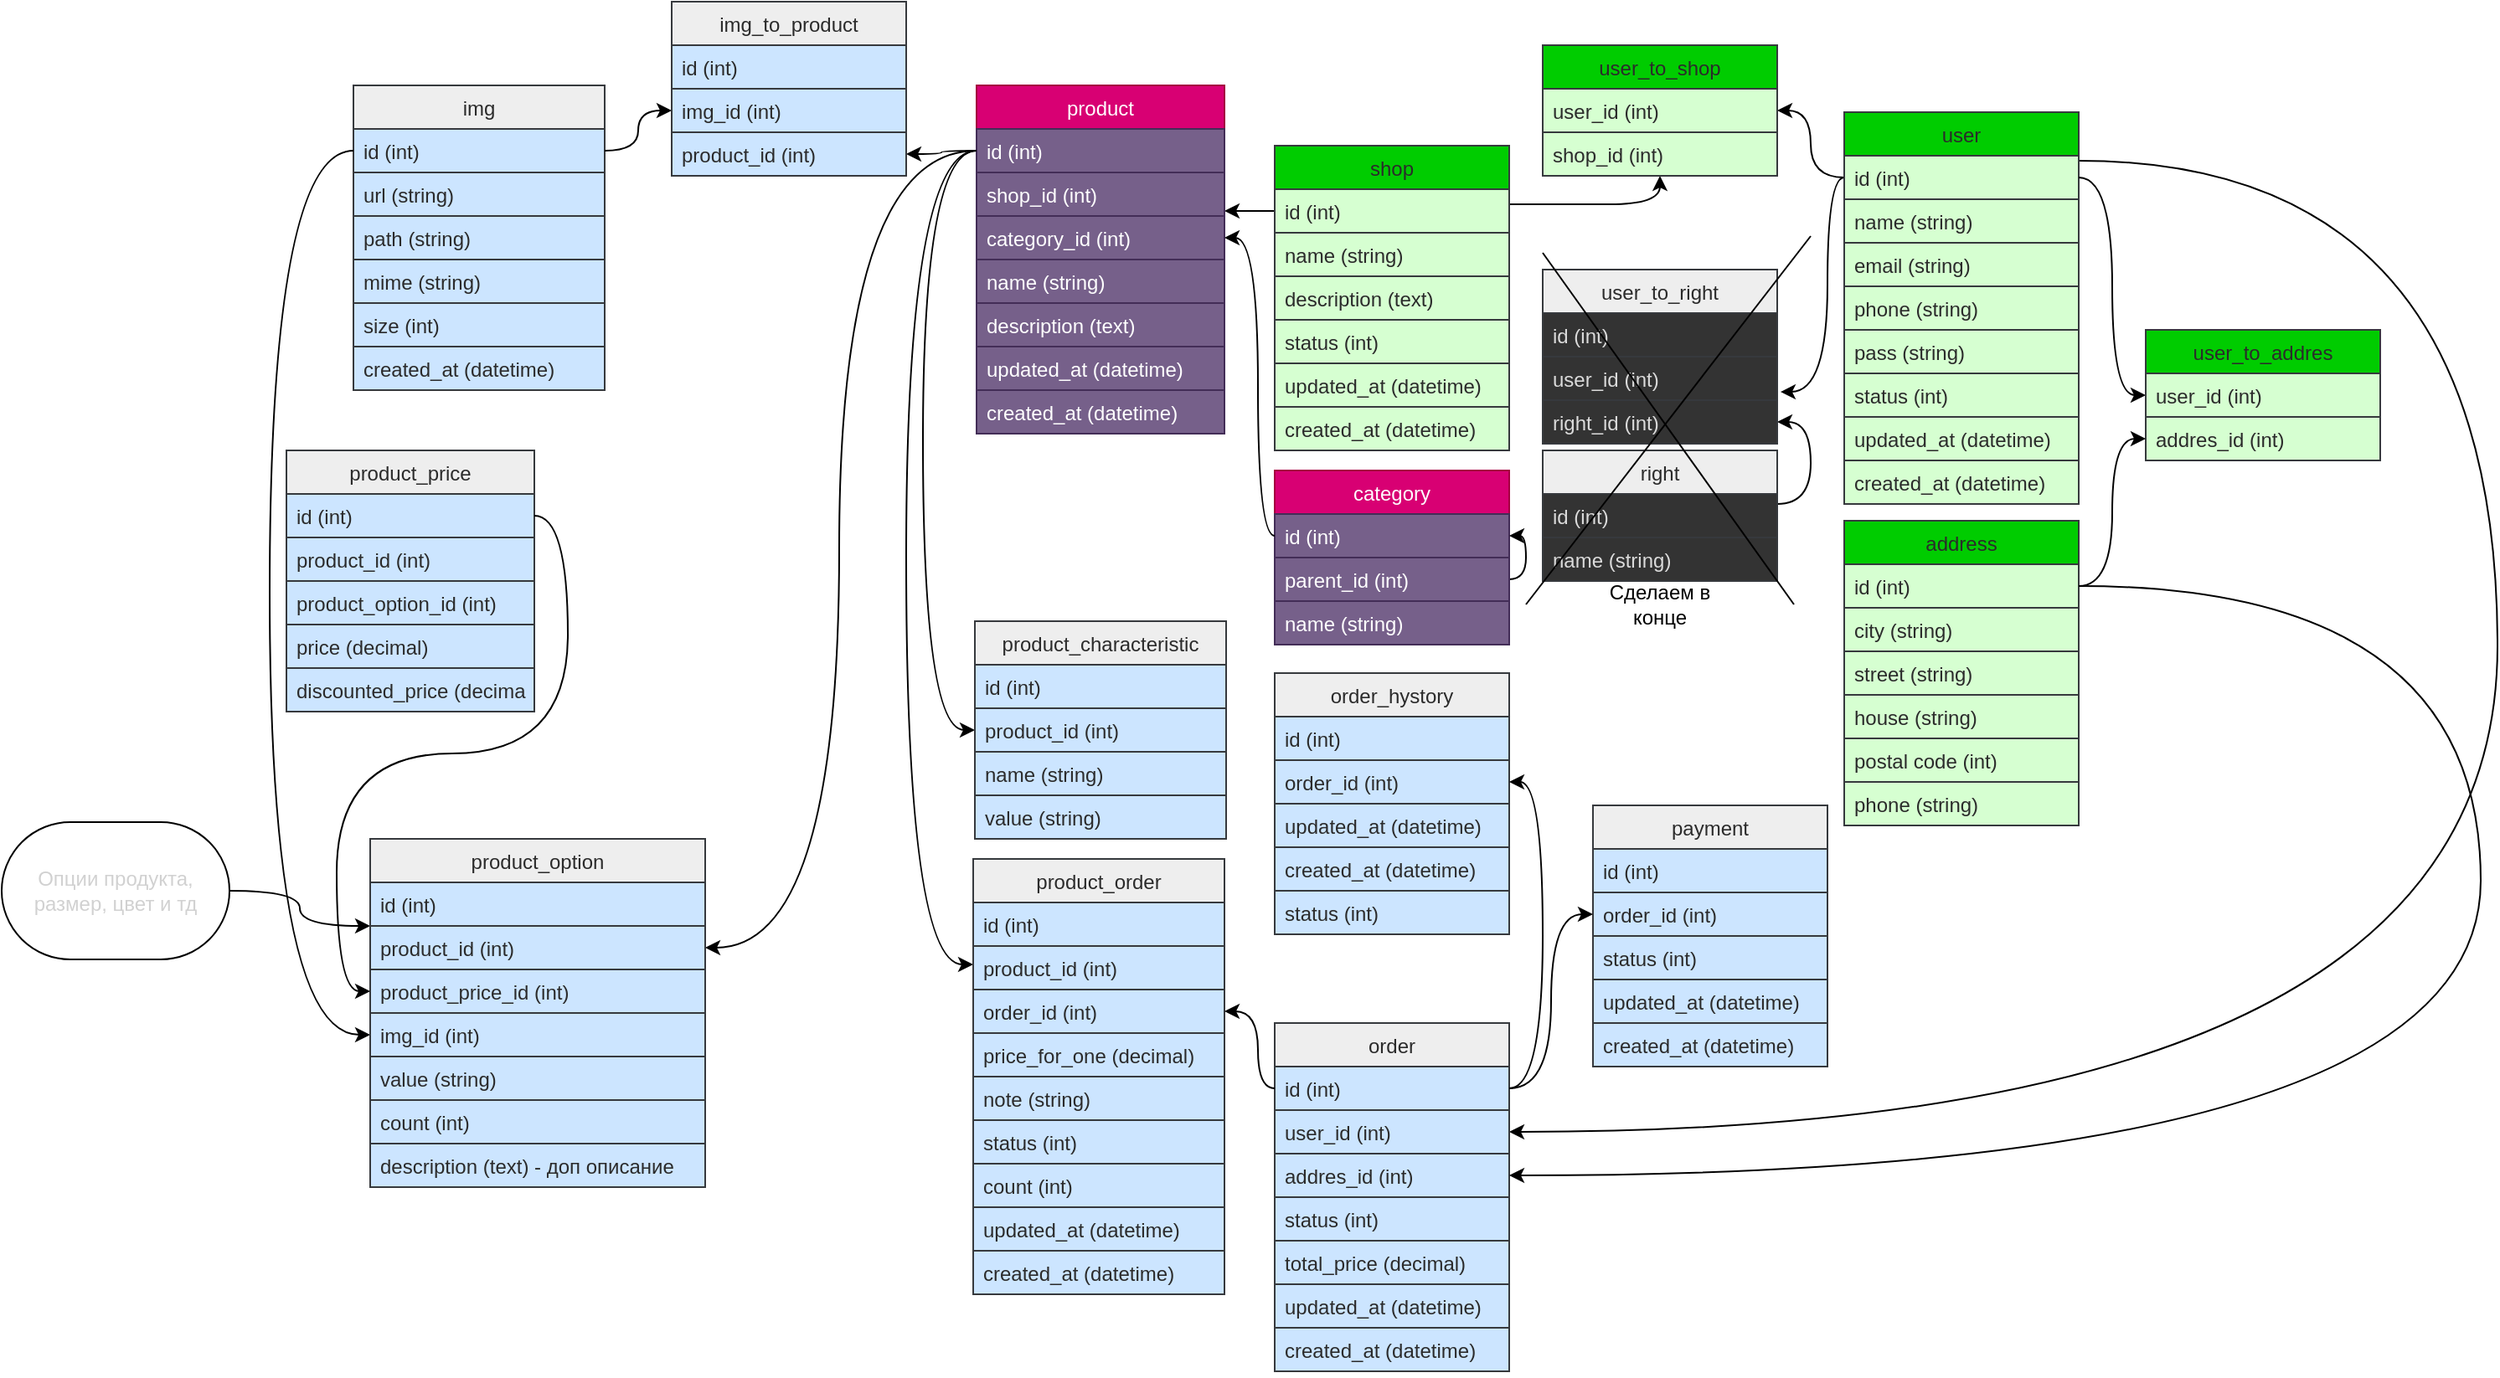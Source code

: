<mxfile version="13.7.9" type="embed"><diagram id="L99GFlT6K3SowBf8tOCK" name="Page-1"><mxGraphModel dx="2041" dy="696" grid="1" gridSize="10" guides="1" tooltips="1" connect="1" arrows="1" fold="1" page="1" pageScale="1" pageWidth="1100" pageHeight="850" math="0" shadow="0"><root><mxCell id="0"/><mxCell id="1" parent="0"/><mxCell id="VBkov93yWaIdt4Ub14gF-1" style="edgeStyle=orthogonalEdgeStyle;orthogonalLoop=1;jettySize=auto;html=1;curved=1;fontColor=#2B2B2B;" parent="1" source="VBkov93yWaIdt4Ub14gF-20" target="VBkov93yWaIdt4Ub14gF-11" edge="1"><mxGeometry relative="1" as="geometry"><Array as="points"><mxPoint x="360" y="125"/><mxPoint x="360" y="125"/></Array></mxGeometry></mxCell><mxCell id="VBkov93yWaIdt4Ub14gF-2" style="edgeStyle=orthogonalEdgeStyle;orthogonalLoop=1;jettySize=auto;html=1;entryX=0;entryY=0.5;entryDx=0;entryDy=0;curved=1;fontColor=#2B2B2B;" parent="1" source="VBkov93yWaIdt4Ub14gF-10" target="VBkov93yWaIdt4Ub14gF-101" edge="1"><mxGeometry relative="1" as="geometry"><Array as="points"><mxPoint x="120" y="99"/><mxPoint x="120" y="445"/></Array></mxGeometry></mxCell><mxCell id="VBkov93yWaIdt4Ub14gF-3" style="edgeStyle=orthogonalEdgeStyle;orthogonalLoop=1;jettySize=auto;html=1;entryX=1;entryY=0.5;entryDx=0;entryDy=0;curved=1;fontColor=#2B2B2B;" parent="1" source="VBkov93yWaIdt4Ub14gF-66" target="VBkov93yWaIdt4Ub14gF-64" edge="1"><mxGeometry relative="1" as="geometry"><Array as="points"><mxPoint x="650" y="310"/><mxPoint x="650" y="261"/></Array></mxGeometry></mxCell><mxCell id="VBkov93yWaIdt4Ub14gF-4" style="edgeStyle=orthogonalEdgeStyle;orthogonalLoop=1;jettySize=auto;html=1;curved=1;fontColor=#2B2B2B;" parent="1" source="VBkov93yWaIdt4Ub14gF-10" target="VBkov93yWaIdt4Ub14gF-41" edge="1"><mxGeometry relative="1" as="geometry"><Array as="points"><mxPoint x="110" y="99"/><mxPoint x="110" y="585"/></Array></mxGeometry></mxCell><mxCell id="VBkov93yWaIdt4Ub14gF-5" style="edgeStyle=orthogonalEdgeStyle;orthogonalLoop=1;jettySize=auto;html=1;curved=1;fontColor=#2B2B2B;" parent="1" source="VBkov93yWaIdt4Ub14gF-20" target="VBkov93yWaIdt4Ub14gF-29" edge="1"><mxGeometry relative="1" as="geometry"><Array as="points"><mxPoint x="500" y="131"/><mxPoint x="500" y="131"/></Array></mxGeometry></mxCell><mxCell id="VBkov93yWaIdt4Ub14gF-6" style="edgeStyle=orthogonalEdgeStyle;orthogonalLoop=1;jettySize=auto;html=1;entryX=1;entryY=0.5;entryDx=0;entryDy=0;curved=1;fontColor=#2B2B2B;" parent="1" source="VBkov93yWaIdt4Ub14gF-31" target="VBkov93yWaIdt4Ub14gF-28" edge="1"><mxGeometry relative="1" as="geometry"/></mxCell><mxCell id="VBkov93yWaIdt4Ub14gF-7" style="edgeStyle=orthogonalEdgeStyle;curved=1;rounded=0;orthogonalLoop=1;jettySize=auto;html=1;entryX=1;entryY=0.5;entryDx=0;entryDy=0;fontColor=#2B2B2B;" parent="1" source="VBkov93yWaIdt4Ub14gF-31" target="VBkov93yWaIdt4Ub14gF-70" edge="1"><mxGeometry relative="1" as="geometry"><Array as="points"><mxPoint x="1060" y="105"/><mxPoint x="1060" y="685"/></Array></mxGeometry></mxCell><mxCell id="VBkov93yWaIdt4Ub14gF-8" style="edgeStyle=orthogonalEdgeStyle;curved=1;rounded=0;orthogonalLoop=1;jettySize=auto;html=1;entryX=1.014;entryY=0.808;entryDx=0;entryDy=0;entryPerimeter=0;fontColor=#2B2B2B;" parent="1" source="VBkov93yWaIdt4Ub14gF-31" target="VBkov93yWaIdt4Ub14gF-63" edge="1"><mxGeometry relative="1" as="geometry"><Array as="points"><mxPoint x="660" y="115"/><mxPoint x="660" y="243"/></Array></mxGeometry></mxCell><mxCell id="VBkov93yWaIdt4Ub14gF-9" value="product" style="swimlane;fontStyle=0;childLayout=stackLayout;horizontal=1;startSize=26;fillColor=#d80073;horizontalStack=0;resizeParent=1;resizeParentMax=0;resizeLast=0;collapsible=1;marginBottom=0;strokeColor=#A50040;fontColor=#ffffff;" parent="1" vertex="1"><mxGeometry x="152" y="60" width="148" height="208" as="geometry"><mxRectangle x="170" y="40" width="70" height="26" as="alternateBounds"/></mxGeometry></mxCell><mxCell id="VBkov93yWaIdt4Ub14gF-10" value="id (int)" style="text;strokeColor=#432D57;fillColor=#76608a;align=left;verticalAlign=top;spacingLeft=4;spacingRight=4;overflow=hidden;rotatable=0;points=[[0,0.5],[1,0.5]];portConstraint=eastwest;fontColor=#ffffff;" parent="VBkov93yWaIdt4Ub14gF-9" vertex="1"><mxGeometry y="26" width="148" height="26" as="geometry"/></mxCell><mxCell id="VBkov93yWaIdt4Ub14gF-11" value="shop_id (int)&#10; " style="text;strokeColor=#432D57;fillColor=#76608a;align=left;verticalAlign=top;spacingLeft=4;spacingRight=4;overflow=hidden;rotatable=0;points=[[0,0.5],[1,0.5]];portConstraint=eastwest;fontColor=#ffffff;" parent="VBkov93yWaIdt4Ub14gF-9" vertex="1"><mxGeometry y="52" width="148" height="26" as="geometry"/></mxCell><mxCell id="VBkov93yWaIdt4Ub14gF-12" value="category_id (int)" style="text;strokeColor=#432D57;fillColor=#76608a;align=left;verticalAlign=top;spacingLeft=4;spacingRight=4;overflow=hidden;rotatable=0;points=[[0,0.5],[1,0.5]];portConstraint=eastwest;fontColor=#ffffff;" parent="VBkov93yWaIdt4Ub14gF-9" vertex="1"><mxGeometry y="78" width="148" height="26" as="geometry"/></mxCell><mxCell id="VBkov93yWaIdt4Ub14gF-13" value="name (string)" style="text;strokeColor=#432D57;fillColor=#76608a;align=left;verticalAlign=top;spacingLeft=4;spacingRight=4;overflow=hidden;rotatable=0;points=[[0,0.5],[1,0.5]];portConstraint=eastwest;fontColor=#ffffff;" parent="VBkov93yWaIdt4Ub14gF-9" vertex="1"><mxGeometry y="104" width="148" height="26" as="geometry"/></mxCell><mxCell id="VBkov93yWaIdt4Ub14gF-14" value="description (text)" style="text;strokeColor=#432D57;fillColor=#76608a;align=left;verticalAlign=top;spacingLeft=4;spacingRight=4;overflow=hidden;rotatable=0;points=[[0,0.5],[1,0.5]];portConstraint=eastwest;fontColor=#ffffff;" parent="VBkov93yWaIdt4Ub14gF-9" vertex="1"><mxGeometry y="130" width="148" height="26" as="geometry"/></mxCell><mxCell id="VBkov93yWaIdt4Ub14gF-17" value="updated_at (datetime)" style="text;strokeColor=#432D57;fillColor=#76608a;align=left;verticalAlign=top;spacingLeft=4;spacingRight=4;overflow=hidden;rotatable=0;points=[[0,0.5],[1,0.5]];portConstraint=eastwest;fontColor=#ffffff;" parent="VBkov93yWaIdt4Ub14gF-9" vertex="1"><mxGeometry y="156" width="148" height="26" as="geometry"/></mxCell><mxCell id="VBkov93yWaIdt4Ub14gF-18" value="created_at (datetime)" style="text;strokeColor=#432D57;fillColor=#76608a;align=left;verticalAlign=top;spacingLeft=4;spacingRight=4;overflow=hidden;rotatable=0;points=[[0,0.5],[1,0.5]];portConstraint=eastwest;fontColor=#ffffff;" parent="VBkov93yWaIdt4Ub14gF-9" vertex="1"><mxGeometry y="182" width="148" height="26" as="geometry"/></mxCell><mxCell id="VBkov93yWaIdt4Ub14gF-19" value="shop" style="swimlane;fontStyle=0;childLayout=stackLayout;horizontal=1;startSize=26;horizontalStack=0;resizeParent=1;resizeParentMax=0;resizeLast=0;collapsible=1;marginBottom=0;strokeColor=#36393d;fillColor=#00CC00;fontColor=#2B2B2B;" parent="1" vertex="1"><mxGeometry x="330" y="96" width="140" height="182" as="geometry"><mxRectangle x="410" y="40" width="60" height="26" as="alternateBounds"/></mxGeometry></mxCell><mxCell id="VBkov93yWaIdt4Ub14gF-20" value="id (int)" style="text;strokeColor=#36393d;align=left;verticalAlign=top;spacingLeft=4;spacingRight=4;overflow=hidden;rotatable=0;points=[[0,0.5],[1,0.5]];portConstraint=eastwest;fillColor=#D6FFD1;fontColor=#2B2B2B;" parent="VBkov93yWaIdt4Ub14gF-19" vertex="1"><mxGeometry y="26" width="140" height="26" as="geometry"/></mxCell><mxCell id="VBkov93yWaIdt4Ub14gF-21" value="name (string)" style="text;strokeColor=#36393d;align=left;verticalAlign=top;spacingLeft=4;spacingRight=4;overflow=hidden;rotatable=0;points=[[0,0.5],[1,0.5]];portConstraint=eastwest;fillColor=#D6FFD1;fontColor=#2B2B2B;" parent="VBkov93yWaIdt4Ub14gF-19" vertex="1"><mxGeometry y="52" width="140" height="26" as="geometry"/></mxCell><mxCell id="VBkov93yWaIdt4Ub14gF-22" value="description (text)" style="text;strokeColor=#36393d;align=left;verticalAlign=top;spacingLeft=4;spacingRight=4;overflow=hidden;rotatable=0;points=[[0,0.5],[1,0.5]];portConstraint=eastwest;fillColor=#D6FFD1;fontColor=#2B2B2B;" parent="VBkov93yWaIdt4Ub14gF-19" vertex="1"><mxGeometry y="78" width="140" height="26" as="geometry"/></mxCell><mxCell id="VBkov93yWaIdt4Ub14gF-23" value="status (int)" style="text;strokeColor=#36393d;align=left;verticalAlign=top;spacingLeft=4;spacingRight=4;overflow=hidden;rotatable=0;points=[[0,0.5],[1,0.5]];portConstraint=eastwest;fillColor=#D6FFD1;fontColor=#2B2B2B;" parent="VBkov93yWaIdt4Ub14gF-19" vertex="1"><mxGeometry y="104" width="140" height="26" as="geometry"/></mxCell><mxCell id="VBkov93yWaIdt4Ub14gF-24" value="updated_at (datetime)" style="text;strokeColor=#36393d;align=left;verticalAlign=top;spacingLeft=4;spacingRight=4;overflow=hidden;rotatable=0;points=[[0,0.5],[1,0.5]];portConstraint=eastwest;fillColor=#D6FFD1;fontColor=#2B2B2B;" parent="VBkov93yWaIdt4Ub14gF-19" vertex="1"><mxGeometry y="130" width="140" height="26" as="geometry"/></mxCell><mxCell id="VBkov93yWaIdt4Ub14gF-25" value="created_at (datetime)" style="text;strokeColor=#36393d;align=left;verticalAlign=top;spacingLeft=4;spacingRight=4;overflow=hidden;rotatable=0;points=[[0,0.5],[1,0.5]];portConstraint=eastwest;fillColor=#D6FFD1;fontColor=#2B2B2B;" parent="VBkov93yWaIdt4Ub14gF-19" vertex="1"><mxGeometry y="156" width="140" height="26" as="geometry"/></mxCell><mxCell id="VBkov93yWaIdt4Ub14gF-30" value="user" style="swimlane;fontStyle=0;childLayout=stackLayout;horizontal=1;startSize=26;horizontalStack=0;resizeParent=1;resizeParentMax=0;resizeLast=0;collapsible=1;marginBottom=0;strokeColor=#36393d;fillColor=#00CC00;fontColor=#2B2B2B;" parent="1" vertex="1"><mxGeometry x="670" y="76" width="140" height="234" as="geometry"><mxRectangle x="830" y="40" width="60" height="26" as="alternateBounds"/></mxGeometry></mxCell><mxCell id="VBkov93yWaIdt4Ub14gF-31" value="id (int)" style="text;strokeColor=#36393d;align=left;verticalAlign=top;spacingLeft=4;spacingRight=4;overflow=hidden;rotatable=0;points=[[0,0.5],[1,0.5]];portConstraint=eastwest;fillColor=#D6FFD1;fontColor=#2B2B2B;" parent="VBkov93yWaIdt4Ub14gF-30" vertex="1"><mxGeometry y="26" width="140" height="26" as="geometry"/></mxCell><mxCell id="VBkov93yWaIdt4Ub14gF-32" value="name (string)" style="text;strokeColor=#36393d;align=left;verticalAlign=top;spacingLeft=4;spacingRight=4;overflow=hidden;rotatable=0;points=[[0,0.5],[1,0.5]];portConstraint=eastwest;fillColor=#D6FFD1;fontColor=#2B2B2B;" parent="VBkov93yWaIdt4Ub14gF-30" vertex="1"><mxGeometry y="52" width="140" height="26" as="geometry"/></mxCell><mxCell id="VBkov93yWaIdt4Ub14gF-33" value="email (string)" style="text;strokeColor=#36393d;align=left;verticalAlign=top;spacingLeft=4;spacingRight=4;overflow=hidden;rotatable=0;points=[[0,0.5],[1,0.5]];portConstraint=eastwest;fillColor=#D6FFD1;fontColor=#2B2B2B;" parent="VBkov93yWaIdt4Ub14gF-30" vertex="1"><mxGeometry y="78" width="140" height="26" as="geometry"/></mxCell><mxCell id="VBkov93yWaIdt4Ub14gF-34" value="phone (string)" style="text;strokeColor=#36393d;align=left;verticalAlign=top;spacingLeft=4;spacingRight=4;overflow=hidden;rotatable=0;points=[[0,0.5],[1,0.5]];portConstraint=eastwest;fillColor=#D6FFD1;fontColor=#2B2B2B;" parent="VBkov93yWaIdt4Ub14gF-30" vertex="1"><mxGeometry y="104" width="140" height="26" as="geometry"/></mxCell><mxCell id="VBkov93yWaIdt4Ub14gF-35" value="pass (string)" style="text;strokeColor=#36393d;align=left;verticalAlign=top;spacingLeft=4;spacingRight=4;overflow=hidden;rotatable=0;points=[[0,0.5],[1,0.5]];portConstraint=eastwest;fillColor=#D6FFD1;fontColor=#2B2B2B;" parent="VBkov93yWaIdt4Ub14gF-30" vertex="1"><mxGeometry y="130" width="140" height="26" as="geometry"/></mxCell><mxCell id="VBkov93yWaIdt4Ub14gF-36" value="status (int)" style="text;strokeColor=#36393d;align=left;verticalAlign=top;spacingLeft=4;spacingRight=4;overflow=hidden;rotatable=0;points=[[0,0.5],[1,0.5]];portConstraint=eastwest;fillColor=#D6FFD1;fontColor=#2B2B2B;" parent="VBkov93yWaIdt4Ub14gF-30" vertex="1"><mxGeometry y="156" width="140" height="26" as="geometry"/></mxCell><mxCell id="VBkov93yWaIdt4Ub14gF-37" value="updated_at (datetime)" style="text;strokeColor=#36393d;align=left;verticalAlign=top;spacingLeft=4;spacingRight=4;overflow=hidden;rotatable=0;points=[[0,0.5],[1,0.5]];portConstraint=eastwest;fillColor=#D6FFD1;fontColor=#2B2B2B;" parent="VBkov93yWaIdt4Ub14gF-30" vertex="1"><mxGeometry y="182" width="140" height="26" as="geometry"/></mxCell><mxCell id="VBkov93yWaIdt4Ub14gF-38" value="created_at (datetime)" style="text;strokeColor=#36393d;align=left;verticalAlign=top;spacingLeft=4;spacingRight=4;overflow=hidden;rotatable=0;points=[[0,0.5],[1,0.5]];portConstraint=eastwest;fillColor=#D6FFD1;fontColor=#2B2B2B;" parent="VBkov93yWaIdt4Ub14gF-30" vertex="1"><mxGeometry y="208" width="140" height="26" as="geometry"/></mxCell><mxCell id="VBkov93yWaIdt4Ub14gF-26" value="user_to_shop" style="swimlane;fontStyle=0;childLayout=stackLayout;horizontal=1;startSize=26;horizontalStack=0;resizeParent=1;resizeParentMax=0;resizeLast=0;collapsible=1;marginBottom=0;strokeColor=#36393d;fillColor=#00CC00;fontColor=#2B2B2B;" parent="1" vertex="1"><mxGeometry x="490" y="36" width="140" height="78" as="geometry"><mxRectangle x="630" y="40" width="120" height="26" as="alternateBounds"/></mxGeometry></mxCell><mxCell id="VBkov93yWaIdt4Ub14gF-28" value="user_id (int)" style="text;strokeColor=#36393d;align=left;verticalAlign=top;spacingLeft=4;spacingRight=4;overflow=hidden;rotatable=0;points=[[0,0.5],[1,0.5]];portConstraint=eastwest;fillColor=#D6FFD1;fontColor=#2B2B2B;" parent="VBkov93yWaIdt4Ub14gF-26" vertex="1"><mxGeometry y="26" width="140" height="26" as="geometry"/></mxCell><mxCell id="VBkov93yWaIdt4Ub14gF-29" value="shop_id (int)" style="text;strokeColor=#36393d;align=left;verticalAlign=top;spacingLeft=4;spacingRight=4;overflow=hidden;rotatable=0;points=[[0,0.5],[1,0.5]];portConstraint=eastwest;fillColor=#D6FFD1;fontColor=#2B2B2B;" parent="VBkov93yWaIdt4Ub14gF-26" vertex="1"><mxGeometry y="52" width="140" height="26" as="geometry"/></mxCell><mxCell id="VBkov93yWaIdt4Ub14gF-39" value="product_order" style="swimlane;fontStyle=0;childLayout=stackLayout;horizontal=1;startSize=26;fillColor=#eeeeee;horizontalStack=0;resizeParent=1;resizeParentMax=0;resizeLast=0;collapsible=1;marginBottom=0;strokeColor=#36393d;fontColor=#2B2B2B;" parent="1" vertex="1"><mxGeometry x="150" y="522" width="150" height="260" as="geometry"/></mxCell><mxCell id="VBkov93yWaIdt4Ub14gF-40" value="id (int)" style="text;strokeColor=#36393d;fillColor=#cce5ff;align=left;verticalAlign=top;spacingLeft=4;spacingRight=4;overflow=hidden;rotatable=0;points=[[0,0.5],[1,0.5]];portConstraint=eastwest;fontColor=#2B2B2B;" parent="VBkov93yWaIdt4Ub14gF-39" vertex="1"><mxGeometry y="26" width="150" height="26" as="geometry"/></mxCell><mxCell id="VBkov93yWaIdt4Ub14gF-41" value="product_id (int)&#10;&#10;&#10;" style="text;strokeColor=#36393d;fillColor=#cce5ff;align=left;verticalAlign=top;spacingLeft=4;spacingRight=4;overflow=hidden;rotatable=0;points=[[0,0.5],[1,0.5]];portConstraint=eastwest;fontColor=#2B2B2B;" parent="VBkov93yWaIdt4Ub14gF-39" vertex="1"><mxGeometry y="52" width="150" height="26" as="geometry"/></mxCell><mxCell id="VBkov93yWaIdt4Ub14gF-42" value="order_id (int)" style="text;strokeColor=#36393d;fillColor=#cce5ff;align=left;verticalAlign=top;spacingLeft=4;spacingRight=4;overflow=hidden;rotatable=0;points=[[0,0.5],[1,0.5]];portConstraint=eastwest;fontColor=#2B2B2B;" parent="VBkov93yWaIdt4Ub14gF-39" vertex="1"><mxGeometry y="78" width="150" height="26" as="geometry"/></mxCell><mxCell id="VBkov93yWaIdt4Ub14gF-43" value="price_for_one (decimal)" style="text;strokeColor=#36393d;fillColor=#cce5ff;align=left;verticalAlign=top;spacingLeft=4;spacingRight=4;overflow=hidden;rotatable=0;points=[[0,0.5],[1,0.5]];portConstraint=eastwest;fontColor=#2B2B2B;" parent="VBkov93yWaIdt4Ub14gF-39" vertex="1"><mxGeometry y="104" width="150" height="26" as="geometry"/></mxCell><mxCell id="VBkov93yWaIdt4Ub14gF-44" value="note (string)" style="text;strokeColor=#36393d;fillColor=#cce5ff;align=left;verticalAlign=top;spacingLeft=4;spacingRight=4;overflow=hidden;rotatable=0;points=[[0,0.5],[1,0.5]];portConstraint=eastwest;fontColor=#2B2B2B;" parent="VBkov93yWaIdt4Ub14gF-39" vertex="1"><mxGeometry y="130" width="150" height="26" as="geometry"/></mxCell><mxCell id="VBkov93yWaIdt4Ub14gF-45" value="status (int)" style="text;strokeColor=#36393d;fillColor=#cce5ff;align=left;verticalAlign=top;spacingLeft=4;spacingRight=4;overflow=hidden;rotatable=0;points=[[0,0.5],[1,0.5]];portConstraint=eastwest;fontColor=#2B2B2B;" parent="VBkov93yWaIdt4Ub14gF-39" vertex="1"><mxGeometry y="156" width="150" height="26" as="geometry"/></mxCell><mxCell id="VBkov93yWaIdt4Ub14gF-46" value="count (int)" style="text;strokeColor=#36393d;fillColor=#cce5ff;align=left;verticalAlign=top;spacingLeft=4;spacingRight=4;overflow=hidden;rotatable=0;points=[[0,0.5],[1,0.5]];portConstraint=eastwest;fontColor=#2B2B2B;" parent="VBkov93yWaIdt4Ub14gF-39" vertex="1"><mxGeometry y="182" width="150" height="26" as="geometry"/></mxCell><mxCell id="VBkov93yWaIdt4Ub14gF-47" value="updated_at (datetime)" style="text;strokeColor=#36393d;fillColor=#cce5ff;align=left;verticalAlign=top;spacingLeft=4;spacingRight=4;overflow=hidden;rotatable=0;points=[[0,0.5],[1,0.5]];portConstraint=eastwest;fontColor=#2B2B2B;" parent="VBkov93yWaIdt4Ub14gF-39" vertex="1"><mxGeometry y="208" width="150" height="26" as="geometry"/></mxCell><mxCell id="VBkov93yWaIdt4Ub14gF-48" value="created_at (datetime)" style="text;strokeColor=#36393d;fillColor=#cce5ff;align=left;verticalAlign=top;spacingLeft=4;spacingRight=4;overflow=hidden;rotatable=0;points=[[0,0.5],[1,0.5]];portConstraint=eastwest;fontColor=#2B2B2B;" parent="VBkov93yWaIdt4Ub14gF-39" vertex="1"><mxGeometry y="234" width="150" height="26" as="geometry"/></mxCell><mxCell id="VBkov93yWaIdt4Ub14gF-49" value="category" style="swimlane;fontStyle=0;childLayout=stackLayout;horizontal=1;startSize=26;fillColor=#d80073;horizontalStack=0;resizeParent=1;resizeParentMax=0;resizeLast=0;collapsible=1;marginBottom=0;strokeColor=#A50040;fontColor=#ffffff;" parent="1" vertex="1"><mxGeometry x="330" y="290" width="140" height="104" as="geometry"><mxRectangle x="410" y="290" width="80" height="26" as="alternateBounds"/></mxGeometry></mxCell><mxCell id="VBkov93yWaIdt4Ub14gF-50" value="id (int)" style="text;strokeColor=#432D57;fillColor=#76608a;align=left;verticalAlign=top;spacingLeft=4;spacingRight=4;overflow=hidden;rotatable=0;points=[[0,0.5],[1,0.5]];portConstraint=eastwest;fontColor=#ffffff;" parent="VBkov93yWaIdt4Ub14gF-49" vertex="1"><mxGeometry y="26" width="140" height="26" as="geometry"/></mxCell><mxCell id="VBkov93yWaIdt4Ub14gF-51" style="edgeStyle=orthogonalEdgeStyle;orthogonalLoop=1;jettySize=auto;html=1;curved=1;fontColor=#2B2B2B;" parent="VBkov93yWaIdt4Ub14gF-49" source="VBkov93yWaIdt4Ub14gF-52" target="VBkov93yWaIdt4Ub14gF-50" edge="1"><mxGeometry relative="1" as="geometry"><Array as="points"><mxPoint x="150" y="65"/><mxPoint x="150" y="39"/></Array></mxGeometry></mxCell><mxCell id="VBkov93yWaIdt4Ub14gF-52" value="parent_id (int)&#10;" style="text;strokeColor=#432D57;fillColor=#76608a;align=left;verticalAlign=top;spacingLeft=4;spacingRight=4;overflow=hidden;rotatable=0;points=[[0,0.5],[1,0.5]];portConstraint=eastwest;fontColor=#ffffff;" parent="VBkov93yWaIdt4Ub14gF-49" vertex="1"><mxGeometry y="52" width="140" height="26" as="geometry"/></mxCell><mxCell id="VBkov93yWaIdt4Ub14gF-53" value="name (string)" style="text;strokeColor=#432D57;fillColor=#76608a;align=left;verticalAlign=top;spacingLeft=4;spacingRight=4;overflow=hidden;rotatable=0;points=[[0,0.5],[1,0.5]];portConstraint=eastwest;fontColor=#ffffff;" parent="VBkov93yWaIdt4Ub14gF-49" vertex="1"><mxGeometry y="78" width="140" height="26" as="geometry"/></mxCell><mxCell id="VBkov93yWaIdt4Ub14gF-54" value="order_hystory" style="swimlane;fontStyle=0;childLayout=stackLayout;horizontal=1;startSize=26;fillColor=#eeeeee;horizontalStack=0;resizeParent=1;resizeParentMax=0;resizeLast=0;collapsible=1;marginBottom=0;strokeColor=#36393d;fontColor=#2B2B2B;" parent="1" vertex="1"><mxGeometry x="330" y="411" width="140" height="156" as="geometry"/></mxCell><mxCell id="VBkov93yWaIdt4Ub14gF-55" value="id (int)" style="text;strokeColor=#36393d;fillColor=#cce5ff;align=left;verticalAlign=top;spacingLeft=4;spacingRight=4;overflow=hidden;rotatable=0;points=[[0,0.5],[1,0.5]];portConstraint=eastwest;fontColor=#2B2B2B;" parent="VBkov93yWaIdt4Ub14gF-54" vertex="1"><mxGeometry y="26" width="140" height="26" as="geometry"/></mxCell><mxCell id="VBkov93yWaIdt4Ub14gF-56" value="order_id (int)" style="text;strokeColor=#36393d;fillColor=#cce5ff;align=left;verticalAlign=top;spacingLeft=4;spacingRight=4;overflow=hidden;rotatable=0;points=[[0,0.5],[1,0.5]];portConstraint=eastwest;fontColor=#2B2B2B;" parent="VBkov93yWaIdt4Ub14gF-54" vertex="1"><mxGeometry y="52" width="140" height="26" as="geometry"/></mxCell><mxCell id="VBkov93yWaIdt4Ub14gF-57" value="updated_at (datetime)" style="text;strokeColor=#36393d;fillColor=#cce5ff;align=left;verticalAlign=top;spacingLeft=4;spacingRight=4;overflow=hidden;rotatable=0;points=[[0,0.5],[1,0.5]];portConstraint=eastwest;fontColor=#2B2B2B;" parent="VBkov93yWaIdt4Ub14gF-54" vertex="1"><mxGeometry y="78" width="140" height="26" as="geometry"/></mxCell><mxCell id="VBkov93yWaIdt4Ub14gF-58" value="created_at (datetime)" style="text;strokeColor=#36393d;fillColor=#cce5ff;align=left;verticalAlign=top;spacingLeft=4;spacingRight=4;overflow=hidden;rotatable=0;points=[[0,0.5],[1,0.5]];portConstraint=eastwest;fontColor=#2B2B2B;" parent="VBkov93yWaIdt4Ub14gF-54" vertex="1"><mxGeometry y="104" width="140" height="26" as="geometry"/></mxCell><mxCell id="VBkov93yWaIdt4Ub14gF-59" value="status (int)" style="text;strokeColor=#36393d;fillColor=#cce5ff;align=left;verticalAlign=top;spacingLeft=4;spacingRight=4;overflow=hidden;rotatable=0;points=[[0,0.5],[1,0.5]];portConstraint=eastwest;fontColor=#2B2B2B;" parent="VBkov93yWaIdt4Ub14gF-54" vertex="1"><mxGeometry y="130" width="140" height="26" as="geometry"/></mxCell><mxCell id="VBkov93yWaIdt4Ub14gF-60" style="edgeStyle=orthogonalEdgeStyle;curved=1;rounded=0;orthogonalLoop=1;jettySize=auto;html=1;fontColor=#2B2B2B;" parent="1" source="VBkov93yWaIdt4Ub14gF-50" target="VBkov93yWaIdt4Ub14gF-12" edge="1"><mxGeometry relative="1" as="geometry"><Array as="points"><mxPoint x="320" y="329"/><mxPoint x="320" y="151"/></Array></mxGeometry></mxCell><mxCell id="VBkov93yWaIdt4Ub14gF-61" value="user_to_right" style="swimlane;fontStyle=0;childLayout=stackLayout;horizontal=1;startSize=26;fillColor=#eeeeee;horizontalStack=0;resizeParent=1;resizeParentMax=0;resizeLast=0;collapsible=1;marginBottom=0;strokeColor=#36393d;fontColor=#2B2B2B;" parent="1" vertex="1"><mxGeometry x="490" y="170" width="140" height="104" as="geometry"><mxRectangle x="630" y="180" width="110" height="26" as="alternateBounds"/></mxGeometry></mxCell><mxCell id="VBkov93yWaIdt4Ub14gF-62" value="id (int)" style="text;strokeColor=#36393d;align=left;verticalAlign=top;spacingLeft=4;spacingRight=4;overflow=hidden;rotatable=0;points=[[0,0.5],[1,0.5]];portConstraint=eastwest;fillColor=#333333;fontColor=#DBDBDB;" parent="VBkov93yWaIdt4Ub14gF-61" vertex="1"><mxGeometry y="26" width="140" height="26" as="geometry"/></mxCell><mxCell id="VBkov93yWaIdt4Ub14gF-63" value="user_id (int)" style="text;strokeColor=#36393d;align=left;verticalAlign=top;spacingLeft=4;spacingRight=4;overflow=hidden;rotatable=0;points=[[0,0.5],[1,0.5]];portConstraint=eastwest;fillColor=#333333;fontColor=#DBDBDB;" parent="VBkov93yWaIdt4Ub14gF-61" vertex="1"><mxGeometry y="52" width="140" height="26" as="geometry"/></mxCell><mxCell id="VBkov93yWaIdt4Ub14gF-64" value="right_id (int)" style="text;strokeColor=#36393d;align=left;verticalAlign=top;spacingLeft=4;spacingRight=4;overflow=hidden;rotatable=0;points=[[0,0.5],[1,0.5]];portConstraint=eastwest;fillColor=#333333;fontColor=#DBDBDB;" parent="VBkov93yWaIdt4Ub14gF-61" vertex="1"><mxGeometry y="78" width="140" height="26" as="geometry"/></mxCell><mxCell id="VBkov93yWaIdt4Ub14gF-65" value="right" style="swimlane;fontStyle=0;childLayout=stackLayout;horizontal=1;startSize=26;fillColor=#eeeeee;horizontalStack=0;resizeParent=1;resizeParentMax=0;resizeLast=0;collapsible=1;marginBottom=0;strokeColor=#36393d;fontColor=#2B2B2B;" parent="1" vertex="1"><mxGeometry x="490" y="278" width="140" height="78" as="geometry"><mxRectangle x="630" y="310" width="60" height="26" as="alternateBounds"/></mxGeometry></mxCell><mxCell id="VBkov93yWaIdt4Ub14gF-66" value="id (int)" style="text;strokeColor=#36393d;align=left;verticalAlign=top;spacingLeft=4;spacingRight=4;overflow=hidden;rotatable=0;points=[[0,0.5],[1,0.5]];portConstraint=eastwest;fillColor=#333333;fontColor=#DBDBDB;" parent="VBkov93yWaIdt4Ub14gF-65" vertex="1"><mxGeometry y="26" width="140" height="26" as="geometry"/></mxCell><mxCell id="VBkov93yWaIdt4Ub14gF-67" value="name (string)" style="text;strokeColor=#36393d;align=left;verticalAlign=top;spacingLeft=4;spacingRight=4;overflow=hidden;rotatable=0;points=[[0,0.5],[1,0.5]];portConstraint=eastwest;fillColor=#333333;fontColor=#DBDBDB;" parent="VBkov93yWaIdt4Ub14gF-65" vertex="1"><mxGeometry y="52" width="140" height="26" as="geometry"/></mxCell><mxCell id="X8WG8Pv5fmDvKheyrrQq-1" value="" style="endArrow=none;html=1;fontColor=#2B2B2B;" parent="VBkov93yWaIdt4Ub14gF-65" edge="1"><mxGeometry width="50" height="50" relative="1" as="geometry"><mxPoint x="-10" y="92" as="sourcePoint"/><mxPoint x="160" y="-128" as="targetPoint"/></mxGeometry></mxCell><mxCell id="VBkov93yWaIdt4Ub14gF-68" value="order" style="swimlane;fontStyle=0;childLayout=stackLayout;horizontal=1;startSize=26;fillColor=#eeeeee;horizontalStack=0;resizeParent=1;resizeParentMax=0;resizeLast=0;collapsible=1;marginBottom=0;strokeColor=#36393d;fontColor=#2B2B2B;" parent="1" vertex="1"><mxGeometry x="330" y="620" width="140" height="208" as="geometry"/></mxCell><mxCell id="VBkov93yWaIdt4Ub14gF-69" value="id (int)" style="text;strokeColor=#36393d;fillColor=#cce5ff;align=left;verticalAlign=top;spacingLeft=4;spacingRight=4;overflow=hidden;rotatable=0;points=[[0,0.5],[1,0.5]];portConstraint=eastwest;fontColor=#2B2B2B;" parent="VBkov93yWaIdt4Ub14gF-68" vertex="1"><mxGeometry y="26" width="140" height="26" as="geometry"/></mxCell><mxCell id="VBkov93yWaIdt4Ub14gF-70" value="user_id (int)" style="text;strokeColor=#36393d;fillColor=#cce5ff;align=left;verticalAlign=top;spacingLeft=4;spacingRight=4;overflow=hidden;rotatable=0;points=[[0,0.5],[1,0.5]];portConstraint=eastwest;fontColor=#2B2B2B;" parent="VBkov93yWaIdt4Ub14gF-68" vertex="1"><mxGeometry y="52" width="140" height="26" as="geometry"/></mxCell><mxCell id="VBkov93yWaIdt4Ub14gF-71" value="addres_id (int)" style="text;strokeColor=#36393d;fillColor=#cce5ff;align=left;verticalAlign=top;spacingLeft=4;spacingRight=4;overflow=hidden;rotatable=0;points=[[0,0.5],[1,0.5]];portConstraint=eastwest;fontColor=#2B2B2B;" parent="VBkov93yWaIdt4Ub14gF-68" vertex="1"><mxGeometry y="78" width="140" height="26" as="geometry"/></mxCell><mxCell id="VBkov93yWaIdt4Ub14gF-72" value="status (int)" style="text;strokeColor=#36393d;fillColor=#cce5ff;align=left;verticalAlign=top;spacingLeft=4;spacingRight=4;overflow=hidden;rotatable=0;points=[[0,0.5],[1,0.5]];portConstraint=eastwest;fontColor=#2B2B2B;" parent="VBkov93yWaIdt4Ub14gF-68" vertex="1"><mxGeometry y="104" width="140" height="26" as="geometry"/></mxCell><mxCell id="VBkov93yWaIdt4Ub14gF-73" value="total_price (decimal)" style="text;strokeColor=#36393d;fillColor=#cce5ff;align=left;verticalAlign=top;spacingLeft=4;spacingRight=4;overflow=hidden;rotatable=0;points=[[0,0.5],[1,0.5]];portConstraint=eastwest;fontColor=#2B2B2B;" parent="VBkov93yWaIdt4Ub14gF-68" vertex="1"><mxGeometry y="130" width="140" height="26" as="geometry"/></mxCell><mxCell id="VBkov93yWaIdt4Ub14gF-74" value="updated_at (datetime)" style="text;strokeColor=#36393d;fillColor=#cce5ff;align=left;verticalAlign=top;spacingLeft=4;spacingRight=4;overflow=hidden;rotatable=0;points=[[0,0.5],[1,0.5]];portConstraint=eastwest;fontColor=#2B2B2B;" parent="VBkov93yWaIdt4Ub14gF-68" vertex="1"><mxGeometry y="156" width="140" height="26" as="geometry"/></mxCell><mxCell id="VBkov93yWaIdt4Ub14gF-75" value="created_at (datetime)" style="text;strokeColor=#36393d;fillColor=#cce5ff;align=left;verticalAlign=top;spacingLeft=4;spacingRight=4;overflow=hidden;rotatable=0;points=[[0,0.5],[1,0.5]];portConstraint=eastwest;fontColor=#2B2B2B;" parent="VBkov93yWaIdt4Ub14gF-68" vertex="1"><mxGeometry y="182" width="140" height="26" as="geometry"/></mxCell><mxCell id="VBkov93yWaIdt4Ub14gF-76" style="edgeStyle=orthogonalEdgeStyle;curved=1;rounded=0;orthogonalLoop=1;jettySize=auto;html=1;entryX=0;entryY=0.5;entryDx=0;entryDy=0;fontColor=#2B2B2B;" parent="1" source="VBkov93yWaIdt4Ub14gF-31" target="VBkov93yWaIdt4Ub14gF-79" edge="1"><mxGeometry relative="1" as="geometry"/></mxCell><mxCell id="VBkov93yWaIdt4Ub14gF-77" value="user_to_addres" style="swimlane;fontStyle=0;childLayout=stackLayout;horizontal=1;startSize=26;horizontalStack=0;resizeParent=1;resizeParentMax=0;resizeLast=0;collapsible=1;marginBottom=0;strokeColor=#36393d;fillColor=#00CC00;fontColor=#2B2B2B;" parent="1" vertex="1"><mxGeometry x="850" y="206" width="140" height="78" as="geometry"><mxRectangle x="630" y="40" width="120" height="26" as="alternateBounds"/></mxGeometry></mxCell><mxCell id="VBkov93yWaIdt4Ub14gF-79" value="user_id (int)" style="text;align=left;verticalAlign=top;spacingLeft=4;spacingRight=4;overflow=hidden;rotatable=0;points=[[0,0.5],[1,0.5]];portConstraint=eastwest;strokeColor=#36393d;fillColor=#D6FFD1;fontColor=#2B2B2B;" parent="VBkov93yWaIdt4Ub14gF-77" vertex="1"><mxGeometry y="26" width="140" height="26" as="geometry"/></mxCell><mxCell id="VBkov93yWaIdt4Ub14gF-80" value="addres_id (int)" style="text;align=left;verticalAlign=top;spacingLeft=4;spacingRight=4;overflow=hidden;rotatable=0;points=[[0,0.5],[1,0.5]];portConstraint=eastwest;strokeColor=#36393d;fillColor=#D6FFD1;fontColor=#2B2B2B;" parent="VBkov93yWaIdt4Ub14gF-77" vertex="1"><mxGeometry y="52" width="140" height="26" as="geometry"/></mxCell><mxCell id="VBkov93yWaIdt4Ub14gF-81" value="address" style="swimlane;fontStyle=0;childLayout=stackLayout;horizontal=1;startSize=26;horizontalStack=0;resizeParent=1;resizeParentMax=0;resizeLast=0;collapsible=1;marginBottom=0;strokeColor=#36393d;fillColor=#00CC00;fontColor=#2B2B2B;" parent="1" vertex="1"><mxGeometry x="670" y="320" width="140" height="182" as="geometry"/></mxCell><mxCell id="VBkov93yWaIdt4Ub14gF-82" value="id (int)" style="text;strokeColor=#36393d;align=left;verticalAlign=top;spacingLeft=4;spacingRight=4;overflow=hidden;rotatable=0;points=[[0,0.5],[1,0.5]];portConstraint=eastwest;fillColor=#D6FFD1;fontColor=#2B2B2B;" parent="VBkov93yWaIdt4Ub14gF-81" vertex="1"><mxGeometry y="26" width="140" height="26" as="geometry"/></mxCell><mxCell id="VBkov93yWaIdt4Ub14gF-83" value="city (string)" style="text;strokeColor=#36393d;align=left;verticalAlign=top;spacingLeft=4;spacingRight=4;overflow=hidden;rotatable=0;points=[[0,0.5],[1,0.5]];portConstraint=eastwest;fillColor=#D6FFD1;fontColor=#2B2B2B;" parent="VBkov93yWaIdt4Ub14gF-81" vertex="1"><mxGeometry y="52" width="140" height="26" as="geometry"/></mxCell><mxCell id="VBkov93yWaIdt4Ub14gF-84" value="street (string)" style="text;strokeColor=#36393d;align=left;verticalAlign=top;spacingLeft=4;spacingRight=4;overflow=hidden;rotatable=0;points=[[0,0.5],[1,0.5]];portConstraint=eastwest;fillColor=#D6FFD1;fontColor=#2B2B2B;" parent="VBkov93yWaIdt4Ub14gF-81" vertex="1"><mxGeometry y="78" width="140" height="26" as="geometry"/></mxCell><mxCell id="VBkov93yWaIdt4Ub14gF-85" value="house (string)" style="text;strokeColor=#36393d;align=left;verticalAlign=top;spacingLeft=4;spacingRight=4;overflow=hidden;rotatable=0;points=[[0,0.5],[1,0.5]];portConstraint=eastwest;fillColor=#D6FFD1;fontColor=#2B2B2B;" parent="VBkov93yWaIdt4Ub14gF-81" vertex="1"><mxGeometry y="104" width="140" height="26" as="geometry"/></mxCell><mxCell id="VBkov93yWaIdt4Ub14gF-86" value="postal code (int)" style="text;strokeColor=#36393d;align=left;verticalAlign=top;spacingLeft=4;spacingRight=4;overflow=hidden;rotatable=0;points=[[0,0.5],[1,0.5]];portConstraint=eastwest;fillColor=#D6FFD1;fontColor=#2B2B2B;" parent="VBkov93yWaIdt4Ub14gF-81" vertex="1"><mxGeometry y="130" width="140" height="26" as="geometry"/></mxCell><mxCell id="VBkov93yWaIdt4Ub14gF-87" value="phone (string)" style="text;strokeColor=#36393d;align=left;verticalAlign=top;spacingLeft=4;spacingRight=4;overflow=hidden;rotatable=0;points=[[0,0.5],[1,0.5]];portConstraint=eastwest;fillColor=#D6FFD1;fontColor=#2B2B2B;" parent="VBkov93yWaIdt4Ub14gF-81" vertex="1"><mxGeometry y="156" width="140" height="26" as="geometry"/></mxCell><mxCell id="VBkov93yWaIdt4Ub14gF-88" style="edgeStyle=orthogonalEdgeStyle;curved=1;rounded=0;orthogonalLoop=1;jettySize=auto;html=1;fontColor=#2B2B2B;" parent="1" source="VBkov93yWaIdt4Ub14gF-82" target="VBkov93yWaIdt4Ub14gF-80" edge="1"><mxGeometry relative="1" as="geometry"/></mxCell><mxCell id="VBkov93yWaIdt4Ub14gF-89" style="edgeStyle=orthogonalEdgeStyle;curved=1;rounded=0;orthogonalLoop=1;jettySize=auto;html=1;fontColor=#2B2B2B;" parent="1" source="VBkov93yWaIdt4Ub14gF-82" target="VBkov93yWaIdt4Ub14gF-71" edge="1"><mxGeometry relative="1" as="geometry"><Array as="points"><mxPoint x="1050" y="359"/><mxPoint x="1050" y="711"/></Array></mxGeometry></mxCell><mxCell id="VBkov93yWaIdt4Ub14gF-90" value="payment" style="swimlane;fontStyle=0;childLayout=stackLayout;horizontal=1;startSize=26;fillColor=#eeeeee;horizontalStack=0;resizeParent=1;resizeParentMax=0;resizeLast=0;collapsible=1;marginBottom=0;strokeColor=#36393d;fontColor=#2B2B2B;" parent="1" vertex="1"><mxGeometry x="520" y="490" width="140" height="156" as="geometry"/></mxCell><mxCell id="VBkov93yWaIdt4Ub14gF-91" value="id (int)" style="text;strokeColor=#36393d;fillColor=#cce5ff;align=left;verticalAlign=top;spacingLeft=4;spacingRight=4;overflow=hidden;rotatable=0;points=[[0,0.5],[1,0.5]];portConstraint=eastwest;fontColor=#2B2B2B;" parent="VBkov93yWaIdt4Ub14gF-90" vertex="1"><mxGeometry y="26" width="140" height="26" as="geometry"/></mxCell><mxCell id="VBkov93yWaIdt4Ub14gF-92" value="order_id (int)" style="text;strokeColor=#36393d;fillColor=#cce5ff;align=left;verticalAlign=top;spacingLeft=4;spacingRight=4;overflow=hidden;rotatable=0;points=[[0,0.5],[1,0.5]];portConstraint=eastwest;fontColor=#2B2B2B;" parent="VBkov93yWaIdt4Ub14gF-90" vertex="1"><mxGeometry y="52" width="140" height="26" as="geometry"/></mxCell><mxCell id="VBkov93yWaIdt4Ub14gF-93" value="status (int)" style="text;strokeColor=#36393d;fillColor=#cce5ff;align=left;verticalAlign=top;spacingLeft=4;spacingRight=4;overflow=hidden;rotatable=0;points=[[0,0.5],[1,0.5]];portConstraint=eastwest;fontColor=#2B2B2B;" parent="VBkov93yWaIdt4Ub14gF-90" vertex="1"><mxGeometry y="78" width="140" height="26" as="geometry"/></mxCell><mxCell id="VBkov93yWaIdt4Ub14gF-94" value="updated_at (datetime)" style="text;strokeColor=#36393d;fillColor=#cce5ff;align=left;verticalAlign=top;spacingLeft=4;spacingRight=4;overflow=hidden;rotatable=0;points=[[0,0.5],[1,0.5]];portConstraint=eastwest;fontColor=#2B2B2B;" parent="VBkov93yWaIdt4Ub14gF-90" vertex="1"><mxGeometry y="104" width="140" height="26" as="geometry"/></mxCell><mxCell id="VBkov93yWaIdt4Ub14gF-95" value="created_at (datetime)" style="text;strokeColor=#36393d;fillColor=#cce5ff;align=left;verticalAlign=top;spacingLeft=4;spacingRight=4;overflow=hidden;rotatable=0;points=[[0,0.5],[1,0.5]];portConstraint=eastwest;fontColor=#2B2B2B;" parent="VBkov93yWaIdt4Ub14gF-90" vertex="1"><mxGeometry y="130" width="140" height="26" as="geometry"/></mxCell><mxCell id="VBkov93yWaIdt4Ub14gF-96" style="edgeStyle=orthogonalEdgeStyle;curved=1;rounded=0;orthogonalLoop=1;jettySize=auto;html=1;fontColor=#2B2B2B;" parent="1" source="VBkov93yWaIdt4Ub14gF-69" target="VBkov93yWaIdt4Ub14gF-92" edge="1"><mxGeometry relative="1" as="geometry"/></mxCell><mxCell id="VBkov93yWaIdt4Ub14gF-97" style="edgeStyle=orthogonalEdgeStyle;curved=1;rounded=0;orthogonalLoop=1;jettySize=auto;html=1;fontColor=#2B2B2B;" parent="1" source="VBkov93yWaIdt4Ub14gF-69" target="VBkov93yWaIdt4Ub14gF-56" edge="1"><mxGeometry relative="1" as="geometry"><Array as="points"><mxPoint x="490" y="659"/><mxPoint x="490" y="476"/></Array></mxGeometry></mxCell><mxCell id="VBkov93yWaIdt4Ub14gF-98" style="edgeStyle=orthogonalEdgeStyle;curved=1;rounded=0;orthogonalLoop=1;jettySize=auto;html=1;fontColor=#2B2B2B;" parent="1" source="VBkov93yWaIdt4Ub14gF-69" target="VBkov93yWaIdt4Ub14gF-42" edge="1"><mxGeometry relative="1" as="geometry"><Array as="points"><mxPoint x="320" y="659"/><mxPoint x="320" y="613"/></Array></mxGeometry></mxCell><mxCell id="VBkov93yWaIdt4Ub14gF-99" value="product_characteristic" style="swimlane;fontStyle=0;childLayout=stackLayout;horizontal=1;startSize=26;fillColor=#eeeeee;horizontalStack=0;resizeParent=1;resizeParentMax=0;resizeLast=0;collapsible=1;marginBottom=0;strokeColor=#36393d;fontColor=#2B2B2B;" parent="1" vertex="1"><mxGeometry x="151" y="380" width="150" height="130" as="geometry"><mxRectangle x="160" y="350" width="160" height="26" as="alternateBounds"/></mxGeometry></mxCell><mxCell id="VBkov93yWaIdt4Ub14gF-100" value="id (int)" style="text;strokeColor=#36393d;fillColor=#cce5ff;align=left;verticalAlign=top;spacingLeft=4;spacingRight=4;overflow=hidden;rotatable=0;points=[[0,0.5],[1,0.5]];portConstraint=eastwest;fontColor=#2B2B2B;" parent="VBkov93yWaIdt4Ub14gF-99" vertex="1"><mxGeometry y="26" width="150" height="26" as="geometry"/></mxCell><mxCell id="VBkov93yWaIdt4Ub14gF-101" value="product_id (int)" style="text;strokeColor=#36393d;fillColor=#cce5ff;align=left;verticalAlign=top;spacingLeft=4;spacingRight=4;overflow=hidden;rotatable=0;points=[[0,0.5],[1,0.5]];portConstraint=eastwest;fontColor=#2B2B2B;" parent="VBkov93yWaIdt4Ub14gF-99" vertex="1"><mxGeometry y="52" width="150" height="26" as="geometry"/></mxCell><mxCell id="VBkov93yWaIdt4Ub14gF-102" value="name (string)" style="text;strokeColor=#36393d;fillColor=#cce5ff;align=left;verticalAlign=top;spacingLeft=4;spacingRight=4;overflow=hidden;rotatable=0;points=[[0,0.5],[1,0.5]];portConstraint=eastwest;fontColor=#2B2B2B;" parent="VBkov93yWaIdt4Ub14gF-99" vertex="1"><mxGeometry y="78" width="150" height="26" as="geometry"/></mxCell><mxCell id="VBkov93yWaIdt4Ub14gF-103" value="value (string)" style="text;strokeColor=#36393d;fillColor=#cce5ff;align=left;verticalAlign=top;spacingLeft=4;spacingRight=4;overflow=hidden;rotatable=0;points=[[0,0.5],[1,0.5]];portConstraint=eastwest;fontColor=#2B2B2B;" parent="VBkov93yWaIdt4Ub14gF-99" vertex="1"><mxGeometry y="104" width="150" height="26" as="geometry"/></mxCell><mxCell id="VBkov93yWaIdt4Ub14gF-104" value="img" style="swimlane;fontStyle=0;childLayout=stackLayout;horizontal=1;startSize=26;fillColor=#eeeeee;horizontalStack=0;resizeParent=1;resizeParentMax=0;resizeLast=0;collapsible=1;marginBottom=0;strokeColor=#36393d;fontColor=#2B2B2B;" parent="1" vertex="1"><mxGeometry x="-220" y="60" width="150" height="182" as="geometry"><mxRectangle x="160" y="350" width="160" height="26" as="alternateBounds"/></mxGeometry></mxCell><mxCell id="VBkov93yWaIdt4Ub14gF-105" value="id (int)" style="text;strokeColor=#36393d;fillColor=#cce5ff;align=left;verticalAlign=top;spacingLeft=4;spacingRight=4;overflow=hidden;rotatable=0;points=[[0,0.5],[1,0.5]];portConstraint=eastwest;fontColor=#2B2B2B;" parent="VBkov93yWaIdt4Ub14gF-104" vertex="1"><mxGeometry y="26" width="150" height="26" as="geometry"/></mxCell><mxCell id="VBkov93yWaIdt4Ub14gF-106" value="url (string)" style="text;strokeColor=#36393d;fillColor=#cce5ff;align=left;verticalAlign=top;spacingLeft=4;spacingRight=4;overflow=hidden;rotatable=0;points=[[0,0.5],[1,0.5]];portConstraint=eastwest;fontColor=#2B2B2B;" parent="VBkov93yWaIdt4Ub14gF-104" vertex="1"><mxGeometry y="52" width="150" height="26" as="geometry"/></mxCell><mxCell id="VBkov93yWaIdt4Ub14gF-107" value="path (string)" style="text;strokeColor=#36393d;fillColor=#cce5ff;align=left;verticalAlign=top;spacingLeft=4;spacingRight=4;overflow=hidden;rotatable=0;points=[[0,0.5],[1,0.5]];portConstraint=eastwest;fontColor=#2B2B2B;" parent="VBkov93yWaIdt4Ub14gF-104" vertex="1"><mxGeometry y="78" width="150" height="26" as="geometry"/></mxCell><mxCell id="VBkov93yWaIdt4Ub14gF-108" value="mime (string)" style="text;strokeColor=#36393d;fillColor=#cce5ff;align=left;verticalAlign=top;spacingLeft=4;spacingRight=4;overflow=hidden;rotatable=0;points=[[0,0.5],[1,0.5]];portConstraint=eastwest;fontColor=#2B2B2B;" parent="VBkov93yWaIdt4Ub14gF-104" vertex="1"><mxGeometry y="104" width="150" height="26" as="geometry"/></mxCell><mxCell id="VBkov93yWaIdt4Ub14gF-109" value="size (int)" style="text;strokeColor=#36393d;fillColor=#cce5ff;align=left;verticalAlign=top;spacingLeft=4;spacingRight=4;overflow=hidden;rotatable=0;points=[[0,0.5],[1,0.5]];portConstraint=eastwest;fontColor=#2B2B2B;" parent="VBkov93yWaIdt4Ub14gF-104" vertex="1"><mxGeometry y="130" width="150" height="26" as="geometry"/></mxCell><mxCell id="VBkov93yWaIdt4Ub14gF-110" value="created_at (datetime)" style="text;strokeColor=#36393d;fillColor=#cce5ff;align=left;verticalAlign=top;spacingLeft=4;spacingRight=4;overflow=hidden;rotatable=0;points=[[0,0.5],[1,0.5]];portConstraint=eastwest;fontColor=#2B2B2B;" parent="VBkov93yWaIdt4Ub14gF-104" vertex="1"><mxGeometry y="156" width="150" height="26" as="geometry"/></mxCell><mxCell id="VBkov93yWaIdt4Ub14gF-111" style="edgeStyle=orthogonalEdgeStyle;curved=1;rounded=0;orthogonalLoop=1;jettySize=auto;html=1;fontColor=#2B2B2B;" parent="1" source="VBkov93yWaIdt4Ub14gF-105" target="VBkov93yWaIdt4Ub14gF-115" edge="1"><mxGeometry relative="1" as="geometry"/></mxCell><mxCell id="VBkov93yWaIdt4Ub14gF-112" style="edgeStyle=orthogonalEdgeStyle;curved=1;rounded=0;orthogonalLoop=1;jettySize=auto;html=1;fontColor=#2B2B2B;" parent="1" source="VBkov93yWaIdt4Ub14gF-10" target="VBkov93yWaIdt4Ub14gF-116" edge="1"><mxGeometry relative="1" as="geometry"/></mxCell><mxCell id="VBkov93yWaIdt4Ub14gF-113" value="img_to_product" style="swimlane;fontStyle=0;childLayout=stackLayout;horizontal=1;startSize=26;fillColor=#eeeeee;horizontalStack=0;resizeParent=1;resizeParentMax=0;resizeLast=0;collapsible=1;marginBottom=0;strokeColor=#36393d;fontColor=#2B2B2B;" parent="1" vertex="1"><mxGeometry x="-30" y="10" width="140" height="104" as="geometry"><mxRectangle x="630" y="40" width="120" height="26" as="alternateBounds"/></mxGeometry></mxCell><mxCell id="VBkov93yWaIdt4Ub14gF-114" value="id (int)" style="text;strokeColor=#36393d;fillColor=#cce5ff;align=left;verticalAlign=top;spacingLeft=4;spacingRight=4;overflow=hidden;rotatable=0;points=[[0,0.5],[1,0.5]];portConstraint=eastwest;fontColor=#2B2B2B;" parent="VBkov93yWaIdt4Ub14gF-113" vertex="1"><mxGeometry y="26" width="140" height="26" as="geometry"/></mxCell><mxCell id="VBkov93yWaIdt4Ub14gF-115" value="img_id (int)" style="text;strokeColor=#36393d;fillColor=#cce5ff;align=left;verticalAlign=top;spacingLeft=4;spacingRight=4;overflow=hidden;rotatable=0;points=[[0,0.5],[1,0.5]];portConstraint=eastwest;fontColor=#2B2B2B;" parent="VBkov93yWaIdt4Ub14gF-113" vertex="1"><mxGeometry y="52" width="140" height="26" as="geometry"/></mxCell><mxCell id="VBkov93yWaIdt4Ub14gF-116" value="product_id (int)" style="text;strokeColor=#36393d;fillColor=#cce5ff;align=left;verticalAlign=top;spacingLeft=4;spacingRight=4;overflow=hidden;rotatable=0;points=[[0,0.5],[1,0.5]];portConstraint=eastwest;fontColor=#2B2B2B;" parent="VBkov93yWaIdt4Ub14gF-113" vertex="1"><mxGeometry y="78" width="140" height="26" as="geometry"/></mxCell><mxCell id="VBkov93yWaIdt4Ub14gF-117" style="edgeStyle=orthogonalEdgeStyle;curved=1;rounded=0;orthogonalLoop=1;jettySize=auto;html=1;entryX=0;entryY=0.25;entryDx=0;entryDy=0;fontColor=#2B2B2B;" parent="1" source="VBkov93yWaIdt4Ub14gF-118" target="VBkov93yWaIdt4Ub14gF-121" edge="1"><mxGeometry relative="1" as="geometry"/></mxCell><mxCell id="VBkov93yWaIdt4Ub14gF-118" value="Опции продукта, размер, цвет и тд" style="whiteSpace=wrap;html=1;rounded=1;arcSize=50;align=center;verticalAlign=middle;strokeWidth=1;autosize=1;spacing=4;treeFolding=1;treeMoving=1;newEdgeStyle={&quot;edgeStyle&quot;:&quot;entityRelationEdgeStyle&quot;,&quot;startArrow&quot;:&quot;none&quot;,&quot;endArrow&quot;:&quot;none&quot;,&quot;segment&quot;:10,&quot;curved&quot;:1};fontColor=#D1D1D1;" parent="1" vertex="1"><mxGeometry x="-430" y="500" width="136" height="82" as="geometry"/></mxCell><mxCell id="VBkov93yWaIdt4Ub14gF-119" style="edgeStyle=orthogonalEdgeStyle;curved=1;rounded=0;orthogonalLoop=1;jettySize=auto;html=1;entryX=1;entryY=0.5;entryDx=0;entryDy=0;fontColor=#2B2B2B;" parent="1" source="VBkov93yWaIdt4Ub14gF-10" target="VBkov93yWaIdt4Ub14gF-123" edge="1"><mxGeometry relative="1" as="geometry"><Array as="points"><mxPoint x="70" y="99"/><mxPoint x="70" y="575"/></Array></mxGeometry></mxCell><mxCell id="VBkov93yWaIdt4Ub14gF-120" style="edgeStyle=orthogonalEdgeStyle;curved=1;rounded=0;orthogonalLoop=1;jettySize=auto;html=1;entryX=0;entryY=0.5;entryDx=0;entryDy=0;fontColor=#2B2B2B;" parent="1" source="VBkov93yWaIdt4Ub14gF-105" target="VBkov93yWaIdt4Ub14gF-125" edge="1"><mxGeometry relative="1" as="geometry"><Array as="points"><mxPoint x="-270" y="99"/><mxPoint x="-270" y="627"/></Array></mxGeometry></mxCell><mxCell id="VBkov93yWaIdt4Ub14gF-121" value="product_option" style="swimlane;fontStyle=0;childLayout=stackLayout;horizontal=1;startSize=26;fillColor=#eeeeee;horizontalStack=0;resizeParent=1;resizeParentMax=0;resizeLast=0;collapsible=1;marginBottom=0;strokeColor=#36393d;fontColor=#2B2B2B;" parent="1" vertex="1"><mxGeometry x="-210" y="510" width="200" height="208" as="geometry"><mxRectangle x="170" y="40" width="70" height="26" as="alternateBounds"/></mxGeometry></mxCell><mxCell id="VBkov93yWaIdt4Ub14gF-122" value="id (int)" style="text;strokeColor=#36393d;fillColor=#cce5ff;align=left;verticalAlign=top;spacingLeft=4;spacingRight=4;overflow=hidden;rotatable=0;points=[[0,0.5],[1,0.5]];portConstraint=eastwest;fontColor=#2B2B2B;" parent="VBkov93yWaIdt4Ub14gF-121" vertex="1"><mxGeometry y="26" width="200" height="26" as="geometry"/></mxCell><mxCell id="VBkov93yWaIdt4Ub14gF-123" value="product_id (int)" style="text;strokeColor=#36393d;fillColor=#cce5ff;align=left;verticalAlign=top;spacingLeft=4;spacingRight=4;overflow=hidden;rotatable=0;points=[[0,0.5],[1,0.5]];portConstraint=eastwest;fontColor=#2B2B2B;" parent="VBkov93yWaIdt4Ub14gF-121" vertex="1"><mxGeometry y="52" width="200" height="26" as="geometry"/></mxCell><mxCell id="VBkov93yWaIdt4Ub14gF-124" value="product_price_id (int)" style="text;strokeColor=#36393d;fillColor=#cce5ff;align=left;verticalAlign=top;spacingLeft=4;spacingRight=4;overflow=hidden;rotatable=0;points=[[0,0.5],[1,0.5]];portConstraint=eastwest;fontColor=#2B2B2B;" parent="VBkov93yWaIdt4Ub14gF-121" vertex="1"><mxGeometry y="78" width="200" height="26" as="geometry"/></mxCell><mxCell id="VBkov93yWaIdt4Ub14gF-125" value="img_id (int)" style="text;strokeColor=#36393d;fillColor=#cce5ff;align=left;verticalAlign=top;spacingLeft=4;spacingRight=4;overflow=hidden;rotatable=0;points=[[0,0.5],[1,0.5]];portConstraint=eastwest;fontColor=#2B2B2B;" parent="VBkov93yWaIdt4Ub14gF-121" vertex="1"><mxGeometry y="104" width="200" height="26" as="geometry"/></mxCell><mxCell id="VBkov93yWaIdt4Ub14gF-132" value="value (string)" style="text;strokeColor=#36393d;fillColor=#cce5ff;align=left;verticalAlign=top;spacingLeft=4;spacingRight=4;overflow=hidden;rotatable=0;points=[[0,0.5],[1,0.5]];portConstraint=eastwest;fontColor=#2B2B2B;" parent="VBkov93yWaIdt4Ub14gF-121" vertex="1"><mxGeometry y="130" width="200" height="26" as="geometry"/></mxCell><mxCell id="X8WG8Pv5fmDvKheyrrQq-7" value="count (int)" style="text;strokeColor=#36393d;fillColor=#cce5ff;align=left;verticalAlign=top;spacingLeft=4;spacingRight=4;overflow=hidden;rotatable=0;points=[[0,0.5],[1,0.5]];portConstraint=eastwest;fontColor=#2B2B2B;" parent="VBkov93yWaIdt4Ub14gF-121" vertex="1"><mxGeometry y="156" width="200" height="26" as="geometry"/></mxCell><mxCell id="X8WG8Pv5fmDvKheyrrQq-8" value="description (text) - доп описание" style="text;strokeColor=#36393d;fillColor=#cce5ff;align=left;verticalAlign=top;spacingLeft=4;spacingRight=4;overflow=hidden;rotatable=0;points=[[0,0.5],[1,0.5]];portConstraint=eastwest;fontColor=#2B2B2B;" parent="VBkov93yWaIdt4Ub14gF-121" vertex="1"><mxGeometry y="182" width="200" height="26" as="geometry"/></mxCell><mxCell id="VBkov93yWaIdt4Ub14gF-126" value="product_price" style="swimlane;fontStyle=0;childLayout=stackLayout;horizontal=1;startSize=26;fillColor=#eeeeee;horizontalStack=0;resizeParent=1;resizeParentMax=0;resizeLast=0;collapsible=1;marginBottom=0;strokeColor=#36393d;fontColor=#2B2B2B;" parent="1" vertex="1"><mxGeometry x="-260" y="278" width="148" height="156" as="geometry"><mxRectangle x="170" y="40" width="70" height="26" as="alternateBounds"/></mxGeometry></mxCell><mxCell id="VBkov93yWaIdt4Ub14gF-127" value="id (int)" style="text;strokeColor=#36393d;fillColor=#cce5ff;align=left;verticalAlign=top;spacingLeft=4;spacingRight=4;overflow=hidden;rotatable=0;points=[[0,0.5],[1,0.5]];portConstraint=eastwest;fontColor=#2B2B2B;" parent="VBkov93yWaIdt4Ub14gF-126" vertex="1"><mxGeometry y="26" width="148" height="26" as="geometry"/></mxCell><mxCell id="VBkov93yWaIdt4Ub14gF-128" value="product_id (int)" style="text;strokeColor=#36393d;fillColor=#cce5ff;align=left;verticalAlign=top;spacingLeft=4;spacingRight=4;overflow=hidden;rotatable=0;points=[[0,0.5],[1,0.5]];portConstraint=eastwest;fontColor=#2B2B2B;" parent="VBkov93yWaIdt4Ub14gF-126" vertex="1"><mxGeometry y="52" width="148" height="26" as="geometry"/></mxCell><mxCell id="VBkov93yWaIdt4Ub14gF-129" value="product_option_id (int)" style="text;strokeColor=#36393d;fillColor=#cce5ff;align=left;verticalAlign=top;spacingLeft=4;spacingRight=4;overflow=hidden;rotatable=0;points=[[0,0.5],[1,0.5]];portConstraint=eastwest;fontColor=#2B2B2B;" parent="VBkov93yWaIdt4Ub14gF-126" vertex="1"><mxGeometry y="78" width="148" height="26" as="geometry"/></mxCell><mxCell id="VBkov93yWaIdt4Ub14gF-130" value="price (decimal)" style="text;strokeColor=#36393d;fillColor=#cce5ff;align=left;verticalAlign=top;spacingLeft=4;spacingRight=4;overflow=hidden;rotatable=0;points=[[0,0.5],[1,0.5]];portConstraint=eastwest;fontColor=#2B2B2B;" parent="VBkov93yWaIdt4Ub14gF-126" vertex="1"><mxGeometry y="104" width="148" height="26" as="geometry"/></mxCell><mxCell id="X8WG8Pv5fmDvKheyrrQq-4" value="discounted_price (decimal)" style="text;strokeColor=#36393d;fillColor=#cce5ff;align=left;verticalAlign=top;spacingLeft=4;spacingRight=4;overflow=hidden;rotatable=0;points=[[0,0.5],[1,0.5]];portConstraint=eastwest;fontColor=#2B2B2B;" parent="VBkov93yWaIdt4Ub14gF-126" vertex="1"><mxGeometry y="130" width="148" height="26" as="geometry"/></mxCell><mxCell id="VBkov93yWaIdt4Ub14gF-131" style="edgeStyle=orthogonalEdgeStyle;curved=1;rounded=0;orthogonalLoop=1;jettySize=auto;html=1;entryX=0;entryY=0.5;entryDx=0;entryDy=0;fontColor=#2B2B2B;" parent="1" source="VBkov93yWaIdt4Ub14gF-127" target="VBkov93yWaIdt4Ub14gF-124" edge="1"><mxGeometry relative="1" as="geometry"/></mxCell><mxCell id="X8WG8Pv5fmDvKheyrrQq-2" value="" style="endArrow=none;html=1;fontColor=#2B2B2B;" parent="1" edge="1"><mxGeometry width="50" height="50" relative="1" as="geometry"><mxPoint x="640" y="370" as="sourcePoint"/><mxPoint x="490" y="160" as="targetPoint"/></mxGeometry></mxCell><mxCell id="X8WG8Pv5fmDvKheyrrQq-6" value="&lt;div&gt;Сделаем в конце&lt;/div&gt;" style="text;html=1;align=center;verticalAlign=middle;whiteSpace=wrap;rounded=0;" parent="1" vertex="1"><mxGeometry x="515" y="360" width="90" height="20" as="geometry"/></mxCell></root></mxGraphModel></diagram></mxfile>